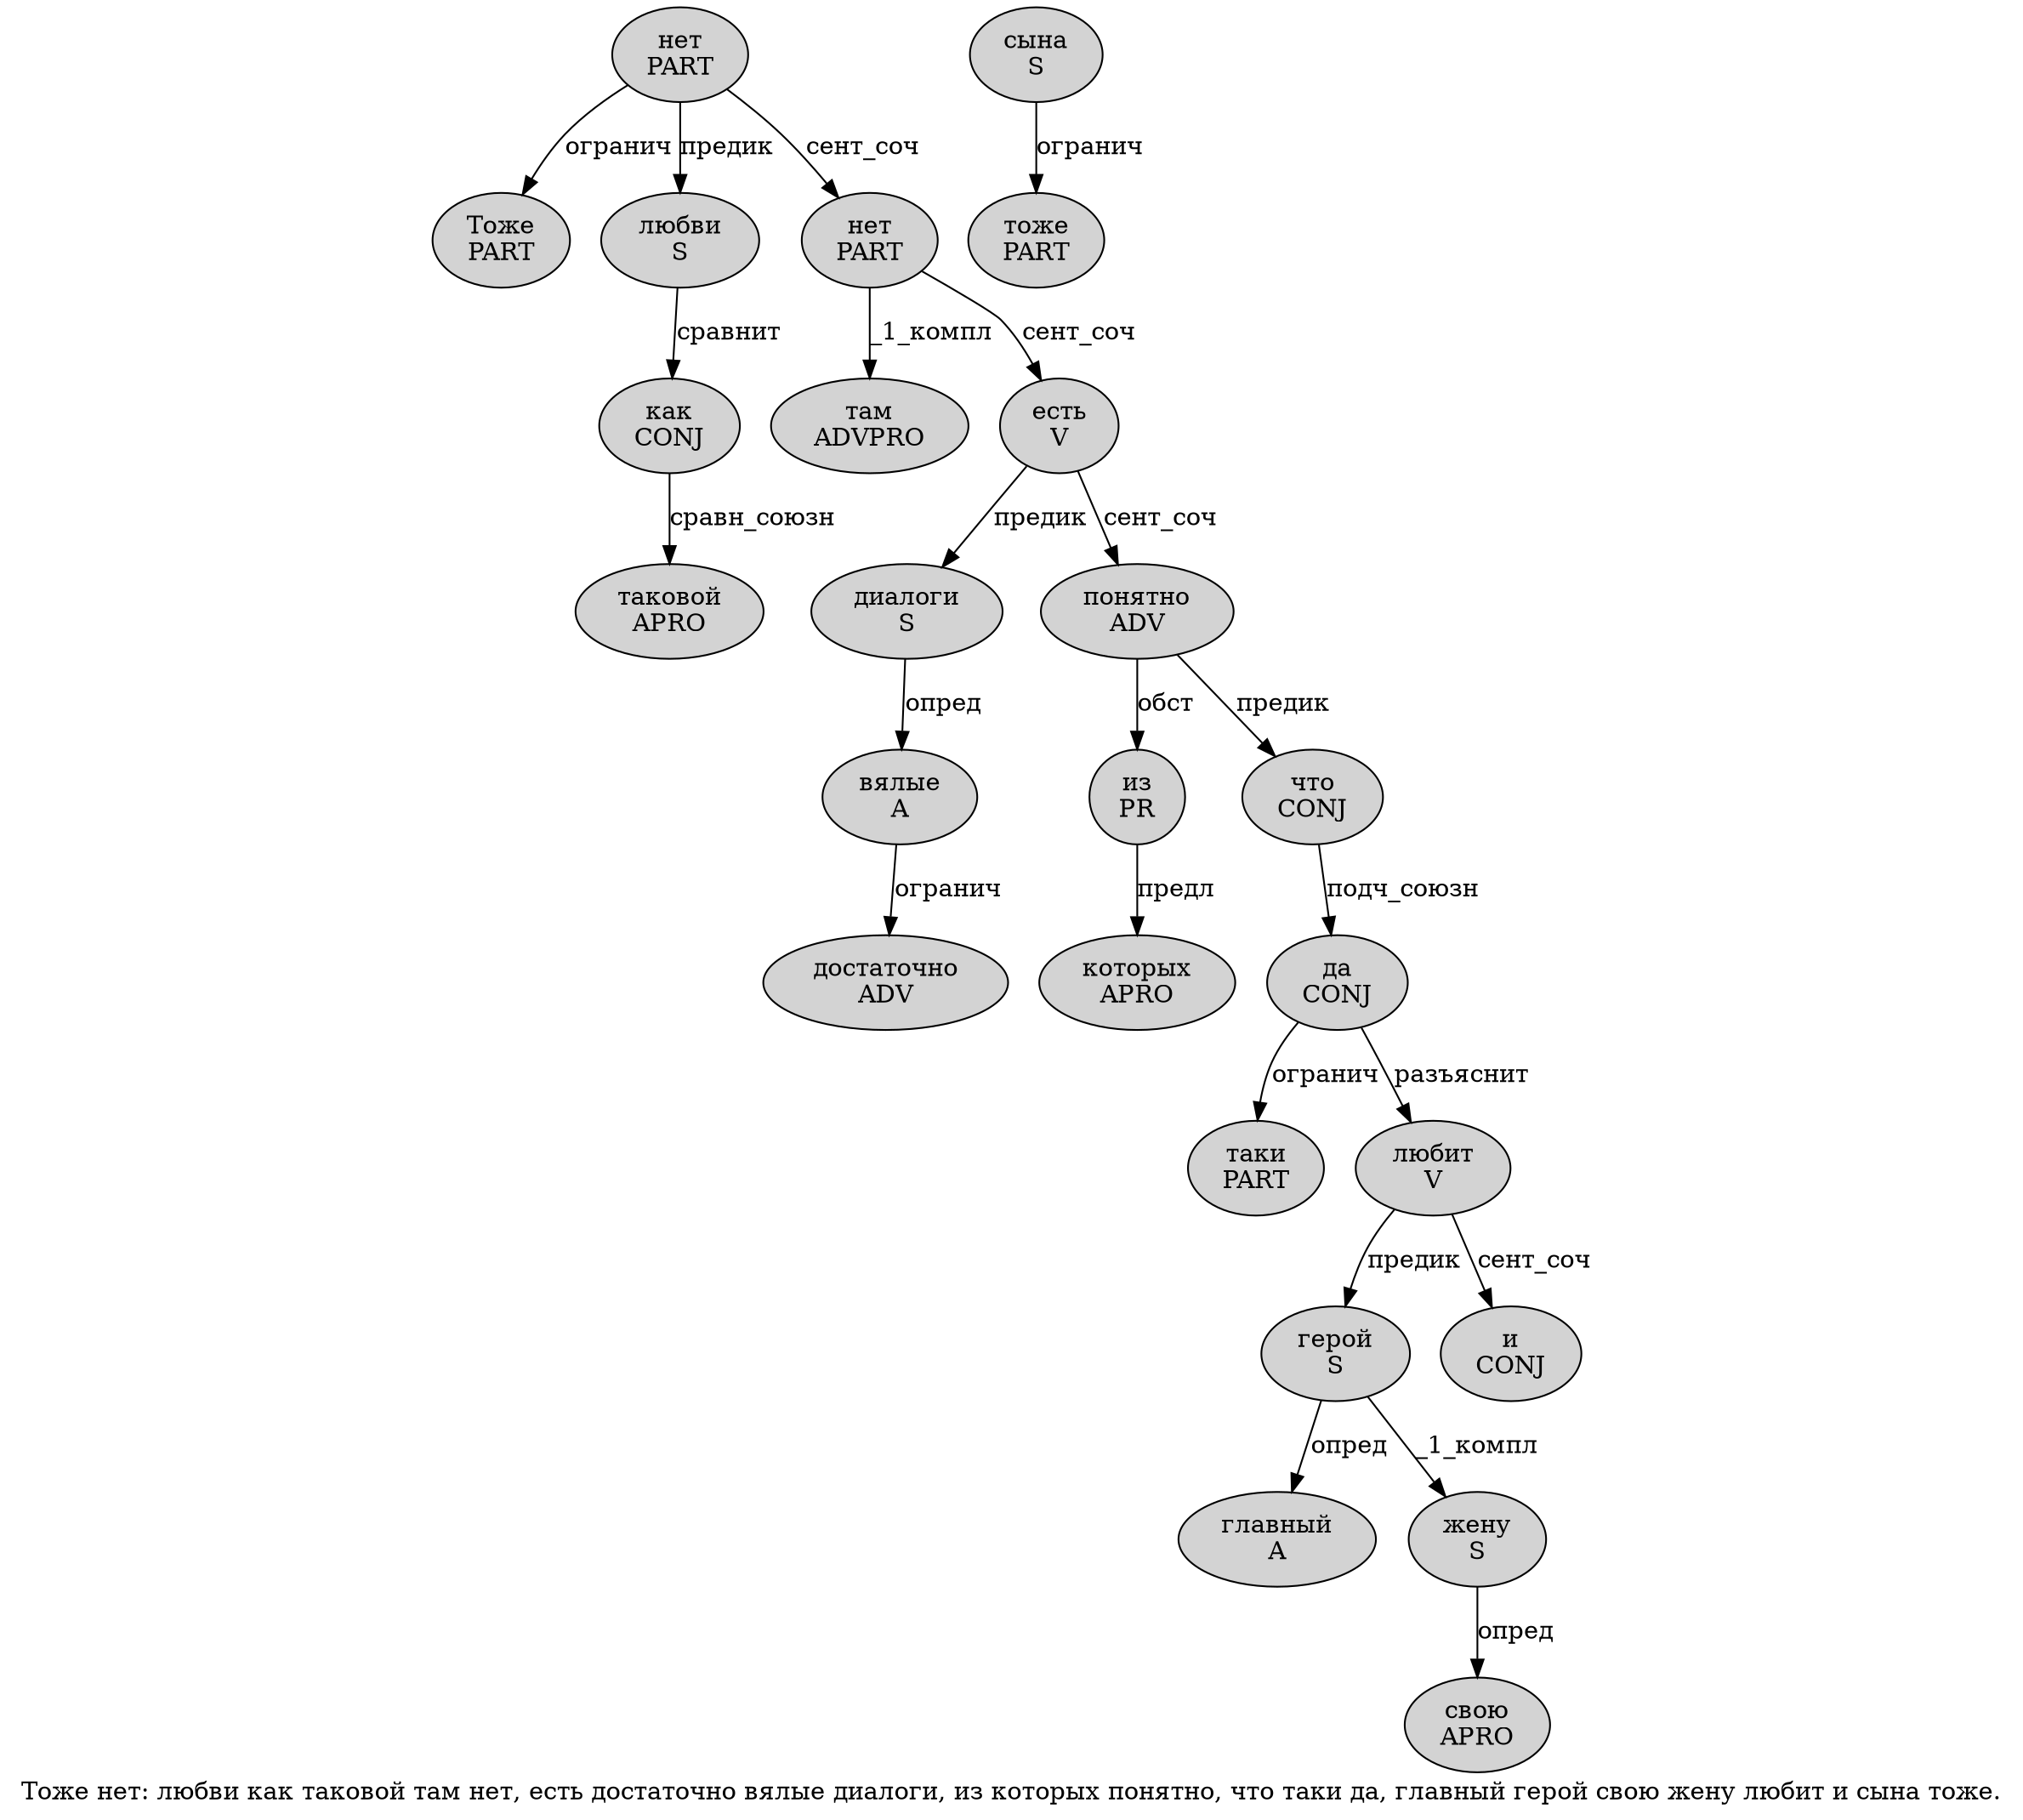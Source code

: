 digraph SENTENCE_4875 {
	graph [label="Тоже нет: любви как таковой там нет, есть достаточно вялые диалоги, из которых понятно, что таки да, главный герой свою жену любит и сына тоже."]
	node [style=filled]
		0 [label="Тоже
PART" color="" fillcolor=lightgray penwidth=1 shape=ellipse]
		1 [label="нет
PART" color="" fillcolor=lightgray penwidth=1 shape=ellipse]
		3 [label="любви
S" color="" fillcolor=lightgray penwidth=1 shape=ellipse]
		4 [label="как
CONJ" color="" fillcolor=lightgray penwidth=1 shape=ellipse]
		5 [label="таковой
APRO" color="" fillcolor=lightgray penwidth=1 shape=ellipse]
		6 [label="там
ADVPRO" color="" fillcolor=lightgray penwidth=1 shape=ellipse]
		7 [label="нет
PART" color="" fillcolor=lightgray penwidth=1 shape=ellipse]
		9 [label="есть
V" color="" fillcolor=lightgray penwidth=1 shape=ellipse]
		10 [label="достаточно
ADV" color="" fillcolor=lightgray penwidth=1 shape=ellipse]
		11 [label="вялые
A" color="" fillcolor=lightgray penwidth=1 shape=ellipse]
		12 [label="диалоги
S" color="" fillcolor=lightgray penwidth=1 shape=ellipse]
		14 [label="из
PR" color="" fillcolor=lightgray penwidth=1 shape=ellipse]
		15 [label="которых
APRO" color="" fillcolor=lightgray penwidth=1 shape=ellipse]
		16 [label="понятно
ADV" color="" fillcolor=lightgray penwidth=1 shape=ellipse]
		18 [label="что
CONJ" color="" fillcolor=lightgray penwidth=1 shape=ellipse]
		19 [label="таки
PART" color="" fillcolor=lightgray penwidth=1 shape=ellipse]
		20 [label="да
CONJ" color="" fillcolor=lightgray penwidth=1 shape=ellipse]
		22 [label="главный
A" color="" fillcolor=lightgray penwidth=1 shape=ellipse]
		23 [label="герой
S" color="" fillcolor=lightgray penwidth=1 shape=ellipse]
		24 [label="свою
APRO" color="" fillcolor=lightgray penwidth=1 shape=ellipse]
		25 [label="жену
S" color="" fillcolor=lightgray penwidth=1 shape=ellipse]
		26 [label="любит
V" color="" fillcolor=lightgray penwidth=1 shape=ellipse]
		27 [label="и
CONJ" color="" fillcolor=lightgray penwidth=1 shape=ellipse]
		28 [label="сына
S" color="" fillcolor=lightgray penwidth=1 shape=ellipse]
		29 [label="тоже
PART" color="" fillcolor=lightgray penwidth=1 shape=ellipse]
			11 -> 10 [label="огранич"]
			7 -> 6 [label="_1_компл"]
			7 -> 9 [label="сент_соч"]
			1 -> 0 [label="огранич"]
			1 -> 3 [label="предик"]
			1 -> 7 [label="сент_соч"]
			16 -> 14 [label="обст"]
			16 -> 18 [label="предик"]
			4 -> 5 [label="сравн_союзн"]
			12 -> 11 [label="опред"]
			26 -> 23 [label="предик"]
			26 -> 27 [label="сент_соч"]
			14 -> 15 [label="предл"]
			9 -> 12 [label="предик"]
			9 -> 16 [label="сент_соч"]
			20 -> 19 [label="огранич"]
			20 -> 26 [label="разъяснит"]
			23 -> 22 [label="опред"]
			23 -> 25 [label="_1_компл"]
			18 -> 20 [label="подч_союзн"]
			3 -> 4 [label="сравнит"]
			28 -> 29 [label="огранич"]
			25 -> 24 [label="опред"]
}